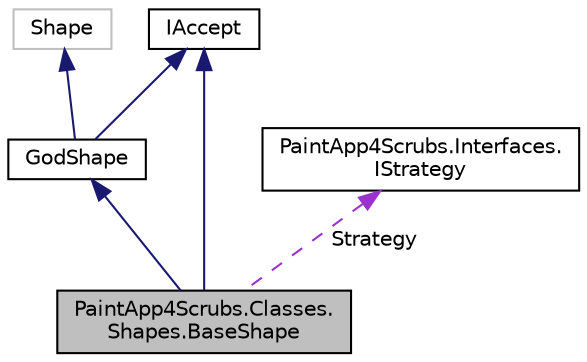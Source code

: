 digraph "PaintApp4Scrubs.Classes.Shapes.BaseShape"
{
 // LATEX_PDF_SIZE
  edge [fontname="Helvetica",fontsize="10",labelfontname="Helvetica",labelfontsize="10"];
  node [fontname="Helvetica",fontsize="10",shape=record];
  Node1 [label="PaintApp4Scrubs.Classes.\lShapes.BaseShape",height=0.2,width=0.4,color="black", fillcolor="grey75", style="filled", fontcolor="black",tooltip="The Base Shape where all shapes are equal (\"hail communism\" ) https://www.youtube...."];
  Node2 -> Node1 [dir="back",color="midnightblue",fontsize="10",style="solid",fontname="Helvetica"];
  Node2 [label="GodShape",height=0.2,width=0.4,color="black", fillcolor="white", style="filled",URL="$class_paint_app4_scrubs_1_1_classes_1_1_shapes_1_1_god_shape.html",tooltip="an abstract class to add extra functionality to the Shape class"];
  Node3 -> Node2 [dir="back",color="midnightblue",fontsize="10",style="solid",fontname="Helvetica"];
  Node3 [label="Shape",height=0.2,width=0.4,color="grey75", fillcolor="white", style="filled",tooltip=" "];
  Node4 -> Node2 [dir="back",color="midnightblue",fontsize="10",style="solid",fontname="Helvetica"];
  Node4 [label="IAccept",height=0.2,width=0.4,color="black", fillcolor="white", style="filled",URL="$interface_paint_app4_scrubs_1_1_interfaces_1_1_i_accept.html",tooltip="the interface for the visitor"];
  Node4 -> Node1 [dir="back",color="midnightblue",fontsize="10",style="solid",fontname="Helvetica"];
  Node5 -> Node1 [dir="back",color="darkorchid3",fontsize="10",style="dashed",label=" Strategy" ,fontname="Helvetica"];
  Node5 [label="PaintApp4Scrubs.Interfaces.\lIStrategy",height=0.2,width=0.4,color="black", fillcolor="white", style="filled",URL="$interface_paint_app4_scrubs_1_1_interfaces_1_1_i_strategy.html",tooltip="the strategy interface /summary>"];
}
